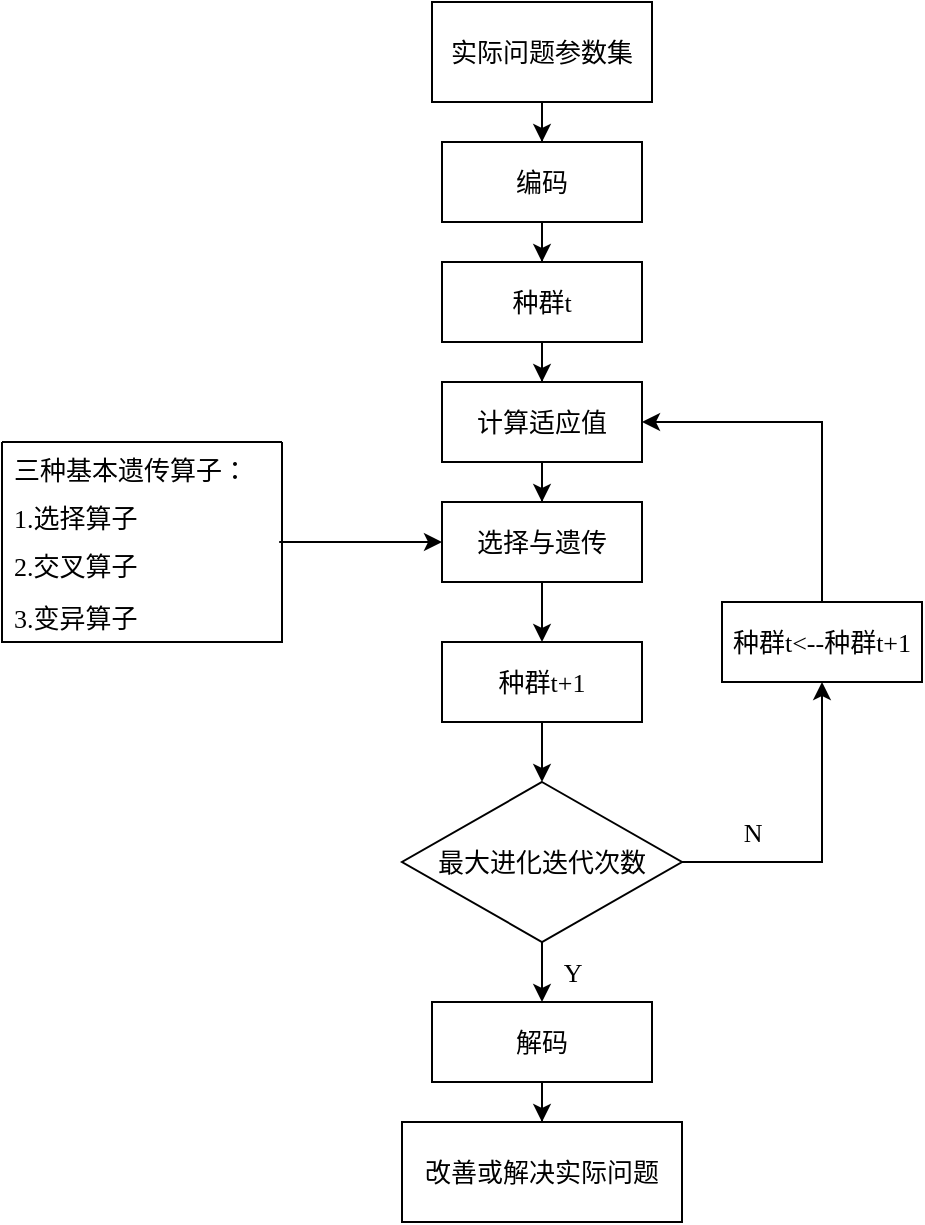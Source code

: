<mxfile version="21.3.3" type="github">
  <diagram id="C5RBs43oDa-KdzZeNtuy" name="Page-1">
    <mxGraphModel dx="1823" dy="549" grid="1" gridSize="10" guides="1" tooltips="1" connect="1" arrows="1" fold="1" page="1" pageScale="1" pageWidth="827" pageHeight="1169" math="0" shadow="0">
      <root>
        <mxCell id="WIyWlLk6GJQsqaUBKTNV-0" />
        <mxCell id="WIyWlLk6GJQsqaUBKTNV-1" parent="WIyWlLk6GJQsqaUBKTNV-0" />
        <mxCell id="dtLqzSOW9jpUZC_-jgEE-11" value="" style="edgeStyle=orthogonalEdgeStyle;rounded=0;orthogonalLoop=1;jettySize=auto;html=1;fontFamily=宋体;fontSource=https%3A%2F%2Ffonts.googleapis.com%2Fcss%3Ffamily%3D%25E5%25AE%258B%25E4%25BD%2593;fontSize=13;" parent="WIyWlLk6GJQsqaUBKTNV-1" source="dtLqzSOW9jpUZC_-jgEE-0" target="dtLqzSOW9jpUZC_-jgEE-1" edge="1">
          <mxGeometry relative="1" as="geometry" />
        </mxCell>
        <mxCell id="dtLqzSOW9jpUZC_-jgEE-0" value="&lt;font style=&quot;font-size: 13px;&quot; data-font-src=&quot;https://fonts.googleapis.com/css?family=%E5%AE%8B%E4%BD%93&quot;&gt;实际问题参数集&lt;/font&gt;" style="rounded=0;whiteSpace=wrap;html=1;fontFamily=宋体;fontSource=https%3A%2F%2Ffonts.googleapis.com%2Fcss%3Ffamily%3D%25E5%25AE%258B%25E4%25BD%2593;fontSize=13;" parent="WIyWlLk6GJQsqaUBKTNV-1" vertex="1">
          <mxGeometry x="135" y="50" width="110" height="50" as="geometry" />
        </mxCell>
        <mxCell id="dtLqzSOW9jpUZC_-jgEE-12" value="" style="edgeStyle=orthogonalEdgeStyle;rounded=0;orthogonalLoop=1;jettySize=auto;html=1;fontFamily=宋体;fontSource=https%3A%2F%2Ffonts.googleapis.com%2Fcss%3Ffamily%3D%25E5%25AE%258B%25E4%25BD%2593;fontSize=13;" parent="WIyWlLk6GJQsqaUBKTNV-1" source="dtLqzSOW9jpUZC_-jgEE-1" target="dtLqzSOW9jpUZC_-jgEE-2" edge="1">
          <mxGeometry relative="1" as="geometry" />
        </mxCell>
        <mxCell id="dtLqzSOW9jpUZC_-jgEE-1" value="&lt;font style=&quot;font-size: 13px;&quot; data-font-src=&quot;https://fonts.googleapis.com/css?family=%E5%AE%8B%E4%BD%93&quot;&gt;编码&lt;/font&gt;" style="rounded=0;whiteSpace=wrap;html=1;fontFamily=宋体;fontSource=https%3A%2F%2Ffonts.googleapis.com%2Fcss%3Ffamily%3D%25E5%25AE%258B%25E4%25BD%2593;fontSize=13;" parent="WIyWlLk6GJQsqaUBKTNV-1" vertex="1">
          <mxGeometry x="140" y="120" width="100" height="40" as="geometry" />
        </mxCell>
        <mxCell id="dtLqzSOW9jpUZC_-jgEE-13" value="" style="edgeStyle=orthogonalEdgeStyle;rounded=0;orthogonalLoop=1;jettySize=auto;html=1;fontFamily=宋体;fontSource=https%3A%2F%2Ffonts.googleapis.com%2Fcss%3Ffamily%3D%25E5%25AE%258B%25E4%25BD%2593;fontSize=13;" parent="WIyWlLk6GJQsqaUBKTNV-1" source="dtLqzSOW9jpUZC_-jgEE-2" target="dtLqzSOW9jpUZC_-jgEE-3" edge="1">
          <mxGeometry relative="1" as="geometry" />
        </mxCell>
        <mxCell id="dtLqzSOW9jpUZC_-jgEE-2" value="&lt;font style=&quot;font-size: 13px;&quot; data-font-src=&quot;https://fonts.googleapis.com/css?family=%E5%AE%8B%E4%BD%93&quot;&gt;种群t&lt;/font&gt;" style="rounded=0;whiteSpace=wrap;html=1;fontFamily=宋体;fontSource=https%3A%2F%2Ffonts.googleapis.com%2Fcss%3Ffamily%3D%25E5%25AE%258B%25E4%25BD%2593;fontSize=13;" parent="WIyWlLk6GJQsqaUBKTNV-1" vertex="1">
          <mxGeometry x="140" y="180" width="100" height="40" as="geometry" />
        </mxCell>
        <mxCell id="dtLqzSOW9jpUZC_-jgEE-14" value="" style="edgeStyle=orthogonalEdgeStyle;rounded=0;orthogonalLoop=1;jettySize=auto;html=1;fontFamily=宋体;fontSource=https%3A%2F%2Ffonts.googleapis.com%2Fcss%3Ffamily%3D%25E5%25AE%258B%25E4%25BD%2593;fontSize=13;" parent="WIyWlLk6GJQsqaUBKTNV-1" source="dtLqzSOW9jpUZC_-jgEE-3" target="dtLqzSOW9jpUZC_-jgEE-4" edge="1">
          <mxGeometry relative="1" as="geometry" />
        </mxCell>
        <mxCell id="dtLqzSOW9jpUZC_-jgEE-3" value="&lt;font style=&quot;font-size: 13px;&quot; data-font-src=&quot;https://fonts.googleapis.com/css?family=%E5%AE%8B%E4%BD%93&quot;&gt;计算适应值&lt;/font&gt;" style="rounded=0;whiteSpace=wrap;html=1;fontFamily=宋体;fontSource=https%3A%2F%2Ffonts.googleapis.com%2Fcss%3Ffamily%3D%25E5%25AE%258B%25E4%25BD%2593;fontSize=13;" parent="WIyWlLk6GJQsqaUBKTNV-1" vertex="1">
          <mxGeometry x="140" y="240" width="100" height="40" as="geometry" />
        </mxCell>
        <mxCell id="dtLqzSOW9jpUZC_-jgEE-15" value="" style="edgeStyle=orthogonalEdgeStyle;rounded=0;orthogonalLoop=1;jettySize=auto;html=1;fontFamily=宋体;fontSource=https%3A%2F%2Ffonts.googleapis.com%2Fcss%3Ffamily%3D%25E5%25AE%258B%25E4%25BD%2593;fontSize=13;" parent="WIyWlLk6GJQsqaUBKTNV-1" source="dtLqzSOW9jpUZC_-jgEE-4" target="dtLqzSOW9jpUZC_-jgEE-5" edge="1">
          <mxGeometry relative="1" as="geometry" />
        </mxCell>
        <mxCell id="dtLqzSOW9jpUZC_-jgEE-4" value="&lt;font style=&quot;font-size: 13px;&quot; data-font-src=&quot;https://fonts.googleapis.com/css?family=%E5%AE%8B%E4%BD%93&quot;&gt;选择与遗传&lt;/font&gt;" style="rounded=0;whiteSpace=wrap;html=1;fontFamily=宋体;fontSource=https%3A%2F%2Ffonts.googleapis.com%2Fcss%3Ffamily%3D%25E5%25AE%258B%25E4%25BD%2593;fontSize=13;" parent="WIyWlLk6GJQsqaUBKTNV-1" vertex="1">
          <mxGeometry x="140" y="300" width="100" height="40" as="geometry" />
        </mxCell>
        <mxCell id="dtLqzSOW9jpUZC_-jgEE-16" value="" style="edgeStyle=orthogonalEdgeStyle;rounded=0;orthogonalLoop=1;jettySize=auto;html=1;fontFamily=宋体;fontSource=https%3A%2F%2Ffonts.googleapis.com%2Fcss%3Ffamily%3D%25E5%25AE%258B%25E4%25BD%2593;fontSize=13;" parent="WIyWlLk6GJQsqaUBKTNV-1" source="dtLqzSOW9jpUZC_-jgEE-5" target="dtLqzSOW9jpUZC_-jgEE-6" edge="1">
          <mxGeometry relative="1" as="geometry" />
        </mxCell>
        <mxCell id="dtLqzSOW9jpUZC_-jgEE-5" value="&lt;font style=&quot;font-size: 13px;&quot; data-font-src=&quot;https://fonts.googleapis.com/css?family=%E5%AE%8B%E4%BD%93&quot;&gt;种群t+1&lt;/font&gt;" style="rounded=0;whiteSpace=wrap;html=1;fontFamily=宋体;fontSource=https%3A%2F%2Ffonts.googleapis.com%2Fcss%3Ffamily%3D%25E5%25AE%258B%25E4%25BD%2593;fontSize=13;" parent="WIyWlLk6GJQsqaUBKTNV-1" vertex="1">
          <mxGeometry x="140" y="370" width="100" height="40" as="geometry" />
        </mxCell>
        <mxCell id="dtLqzSOW9jpUZC_-jgEE-17" value="" style="edgeStyle=orthogonalEdgeStyle;rounded=0;orthogonalLoop=1;jettySize=auto;html=1;fontFamily=宋体;fontSource=https%3A%2F%2Ffonts.googleapis.com%2Fcss%3Ffamily%3D%25E5%25AE%258B%25E4%25BD%2593;fontSize=13;" parent="WIyWlLk6GJQsqaUBKTNV-1" source="dtLqzSOW9jpUZC_-jgEE-6" target="dtLqzSOW9jpUZC_-jgEE-7" edge="1">
          <mxGeometry relative="1" as="geometry" />
        </mxCell>
        <mxCell id="dtLqzSOW9jpUZC_-jgEE-20" style="edgeStyle=orthogonalEdgeStyle;rounded=0;orthogonalLoop=1;jettySize=auto;html=1;entryX=0.5;entryY=1;entryDx=0;entryDy=0;fontFamily=宋体;fontSource=https%3A%2F%2Ffonts.googleapis.com%2Fcss%3Ffamily%3D%25E5%25AE%258B%25E4%25BD%2593;fontSize=13;" parent="WIyWlLk6GJQsqaUBKTNV-1" source="dtLqzSOW9jpUZC_-jgEE-6" target="dtLqzSOW9jpUZC_-jgEE-10" edge="1">
          <mxGeometry relative="1" as="geometry" />
        </mxCell>
        <mxCell id="dtLqzSOW9jpUZC_-jgEE-6" value="&lt;font style=&quot;font-size: 13px;&quot; data-font-src=&quot;https://fonts.googleapis.com/css?family=%E5%AE%8B%E4%BD%93&quot;&gt;最大进化迭代次数&lt;/font&gt;" style="rhombus;whiteSpace=wrap;html=1;fontFamily=宋体;fontSource=https%3A%2F%2Ffonts.googleapis.com%2Fcss%3Ffamily%3D%25E5%25AE%258B%25E4%25BD%2593;fontSize=13;" parent="WIyWlLk6GJQsqaUBKTNV-1" vertex="1">
          <mxGeometry x="120" y="440" width="140" height="80" as="geometry" />
        </mxCell>
        <mxCell id="dtLqzSOW9jpUZC_-jgEE-18" value="" style="edgeStyle=orthogonalEdgeStyle;rounded=0;orthogonalLoop=1;jettySize=auto;html=1;fontFamily=宋体;fontSource=https%3A%2F%2Ffonts.googleapis.com%2Fcss%3Ffamily%3D%25E5%25AE%258B%25E4%25BD%2593;fontSize=13;" parent="WIyWlLk6GJQsqaUBKTNV-1" source="dtLqzSOW9jpUZC_-jgEE-7" target="dtLqzSOW9jpUZC_-jgEE-8" edge="1">
          <mxGeometry relative="1" as="geometry" />
        </mxCell>
        <mxCell id="dtLqzSOW9jpUZC_-jgEE-7" value="&lt;font style=&quot;font-size: 13px;&quot; data-font-src=&quot;https://fonts.googleapis.com/css?family=%E5%AE%8B%E4%BD%93&quot;&gt;解码&lt;/font&gt;" style="rounded=0;whiteSpace=wrap;html=1;fontFamily=宋体;fontSource=https%3A%2F%2Ffonts.googleapis.com%2Fcss%3Ffamily%3D%25E5%25AE%258B%25E4%25BD%2593;fontSize=13;" parent="WIyWlLk6GJQsqaUBKTNV-1" vertex="1">
          <mxGeometry x="135" y="550" width="110" height="40" as="geometry" />
        </mxCell>
        <mxCell id="dtLqzSOW9jpUZC_-jgEE-8" value="&lt;font style=&quot;font-size: 13px;&quot; data-font-src=&quot;https://fonts.googleapis.com/css?family=%E5%AE%8B%E4%BD%93&quot;&gt;改善或解决实际问题&lt;/font&gt;" style="rounded=0;whiteSpace=wrap;html=1;fontFamily=宋体;fontSource=https%3A%2F%2Ffonts.googleapis.com%2Fcss%3Ffamily%3D%25E5%25AE%258B%25E4%25BD%2593;fontSize=13;" parent="WIyWlLk6GJQsqaUBKTNV-1" vertex="1">
          <mxGeometry x="120" y="610" width="140" height="50" as="geometry" />
        </mxCell>
        <mxCell id="dtLqzSOW9jpUZC_-jgEE-21" style="edgeStyle=orthogonalEdgeStyle;rounded=0;orthogonalLoop=1;jettySize=auto;html=1;exitX=0.5;exitY=0;exitDx=0;exitDy=0;entryX=1;entryY=0.5;entryDx=0;entryDy=0;fontFamily=宋体;fontSource=https%3A%2F%2Ffonts.googleapis.com%2Fcss%3Ffamily%3D%25E5%25AE%258B%25E4%25BD%2593;fontSize=13;" parent="WIyWlLk6GJQsqaUBKTNV-1" source="dtLqzSOW9jpUZC_-jgEE-10" target="dtLqzSOW9jpUZC_-jgEE-3" edge="1">
          <mxGeometry relative="1" as="geometry" />
        </mxCell>
        <mxCell id="dtLqzSOW9jpUZC_-jgEE-10" value="&lt;font style=&quot;font-size: 13px;&quot; data-font-src=&quot;https://fonts.googleapis.com/css?family=%E5%AE%8B%E4%BD%93&quot;&gt;种群t&amp;lt;--种群t+1&lt;/font&gt;" style="rounded=0;whiteSpace=wrap;html=1;fontFamily=宋体;fontSource=https%3A%2F%2Ffonts.googleapis.com%2Fcss%3Ffamily%3D%25E5%25AE%258B%25E4%25BD%2593;fontSize=13;" parent="WIyWlLk6GJQsqaUBKTNV-1" vertex="1">
          <mxGeometry x="280" y="350" width="100" height="40" as="geometry" />
        </mxCell>
        <mxCell id="KAfDhthBE1BEc1zelybx-0" value="" style="swimlane;fontStyle=0;childLayout=stackLayout;horizontal=1;startSize=0;fillColor=none;horizontalStack=0;resizeParent=1;resizeParentMax=0;resizeLast=0;collapsible=1;marginBottom=0;html=1;fontFamily=宋体;fontSource=https%3A%2F%2Ffonts.googleapis.com%2Fcss%3Ffamily%3D%25E5%25AE%258B%25E4%25BD%2593;fontSize=13;" parent="WIyWlLk6GJQsqaUBKTNV-1" vertex="1">
          <mxGeometry x="-80" y="270" width="140" height="100" as="geometry">
            <mxRectangle x="-140" y="470" width="60" height="30" as="alternateBounds" />
          </mxGeometry>
        </mxCell>
        <mxCell id="KAfDhthBE1BEc1zelybx-7" value="三种基本遗传算子：" style="text;strokeColor=none;fillColor=none;align=left;verticalAlign=top;spacingLeft=4;spacingRight=4;overflow=hidden;rotatable=0;points=[[0,0.5],[1,0.5]];portConstraint=eastwest;whiteSpace=wrap;html=1;fontFamily=宋体;fontSource=https%3A%2F%2Ffonts.googleapis.com%2Fcss%3Ffamily%3D%25E5%25AE%258B%25E4%25BD%2593;fontSize=13;" parent="KAfDhthBE1BEc1zelybx-0" vertex="1">
          <mxGeometry width="140" height="24" as="geometry" />
        </mxCell>
        <mxCell id="KAfDhthBE1BEc1zelybx-1" value="1.选择算子" style="text;strokeColor=none;fillColor=none;align=left;verticalAlign=top;spacingLeft=4;spacingRight=4;overflow=hidden;rotatable=0;points=[[0,0.5],[1,0.5]];portConstraint=eastwest;whiteSpace=wrap;html=1;fontFamily=宋体;fontSource=https%3A%2F%2Ffonts.googleapis.com%2Fcss%3Ffamily%3D%25E5%25AE%258B%25E4%25BD%2593;fontSize=13;" parent="KAfDhthBE1BEc1zelybx-0" vertex="1">
          <mxGeometry y="24" width="140" height="24" as="geometry" />
        </mxCell>
        <mxCell id="KAfDhthBE1BEc1zelybx-2" value="2.交叉算子" style="text;strokeColor=none;fillColor=none;align=left;verticalAlign=top;spacingLeft=4;spacingRight=4;overflow=hidden;rotatable=0;points=[[0,0.5],[1,0.5]];portConstraint=eastwest;whiteSpace=wrap;html=1;fontFamily=宋体;fontSource=https%3A%2F%2Ffonts.googleapis.com%2Fcss%3Ffamily%3D%25E5%25AE%258B%25E4%25BD%2593;fontSize=13;" parent="KAfDhthBE1BEc1zelybx-0" vertex="1">
          <mxGeometry y="48" width="140" height="26" as="geometry" />
        </mxCell>
        <mxCell id="KAfDhthBE1BEc1zelybx-3" value="3.变异算子" style="text;strokeColor=none;fillColor=none;align=left;verticalAlign=top;spacingLeft=4;spacingRight=4;overflow=hidden;rotatable=0;points=[[0,0.5],[1,0.5]];portConstraint=eastwest;whiteSpace=wrap;html=1;fontFamily=宋体;fontSource=https%3A%2F%2Ffonts.googleapis.com%2Fcss%3Ffamily%3D%25E5%25AE%258B%25E4%25BD%2593;fontSize=13;" parent="KAfDhthBE1BEc1zelybx-0" vertex="1">
          <mxGeometry y="74" width="140" height="26" as="geometry" />
        </mxCell>
        <mxCell id="KAfDhthBE1BEc1zelybx-8" value="&lt;font style=&quot;font-size: 13px;&quot; data-font-src=&quot;https://fonts.googleapis.com/css?family=%E5%AE%8B%E4%BD%93&quot;&gt;Y&lt;/font&gt;" style="text;html=1;align=center;verticalAlign=middle;resizable=0;points=[];autosize=1;strokeColor=none;fillColor=none;fontFamily=宋体;fontSource=https%3A%2F%2Ffonts.googleapis.com%2Fcss%3Ffamily%3D%25E5%25AE%258B%25E4%25BD%2593;fontSize=13;" parent="WIyWlLk6GJQsqaUBKTNV-1" vertex="1">
          <mxGeometry x="190" y="520" width="30" height="30" as="geometry" />
        </mxCell>
        <mxCell id="KAfDhthBE1BEc1zelybx-9" value="&lt;font style=&quot;font-size: 13px;&quot; data-font-src=&quot;https://fonts.googleapis.com/css?family=%E5%AE%8B%E4%BD%93&quot;&gt;N&lt;/font&gt;" style="text;html=1;align=center;verticalAlign=middle;resizable=0;points=[];autosize=1;strokeColor=none;fillColor=none;fontFamily=宋体;fontSource=https%3A%2F%2Ffonts.googleapis.com%2Fcss%3Ffamily%3D%25E5%25AE%258B%25E4%25BD%2593;fontSize=13;" parent="WIyWlLk6GJQsqaUBKTNV-1" vertex="1">
          <mxGeometry x="280" y="450" width="30" height="30" as="geometry" />
        </mxCell>
        <mxCell id="C2_t69qmmTSgSFAwzkvH-0" value="" style="endArrow=classic;html=1;rounded=0;entryX=0;entryY=0.5;entryDx=0;entryDy=0;exitX=0.99;exitY=0.078;exitDx=0;exitDy=0;exitPerimeter=0;" edge="1" parent="WIyWlLk6GJQsqaUBKTNV-1" source="KAfDhthBE1BEc1zelybx-2" target="dtLqzSOW9jpUZC_-jgEE-4">
          <mxGeometry width="50" height="50" relative="1" as="geometry">
            <mxPoint x="60" y="350" as="sourcePoint" />
            <mxPoint x="110" y="300" as="targetPoint" />
          </mxGeometry>
        </mxCell>
      </root>
    </mxGraphModel>
  </diagram>
</mxfile>
